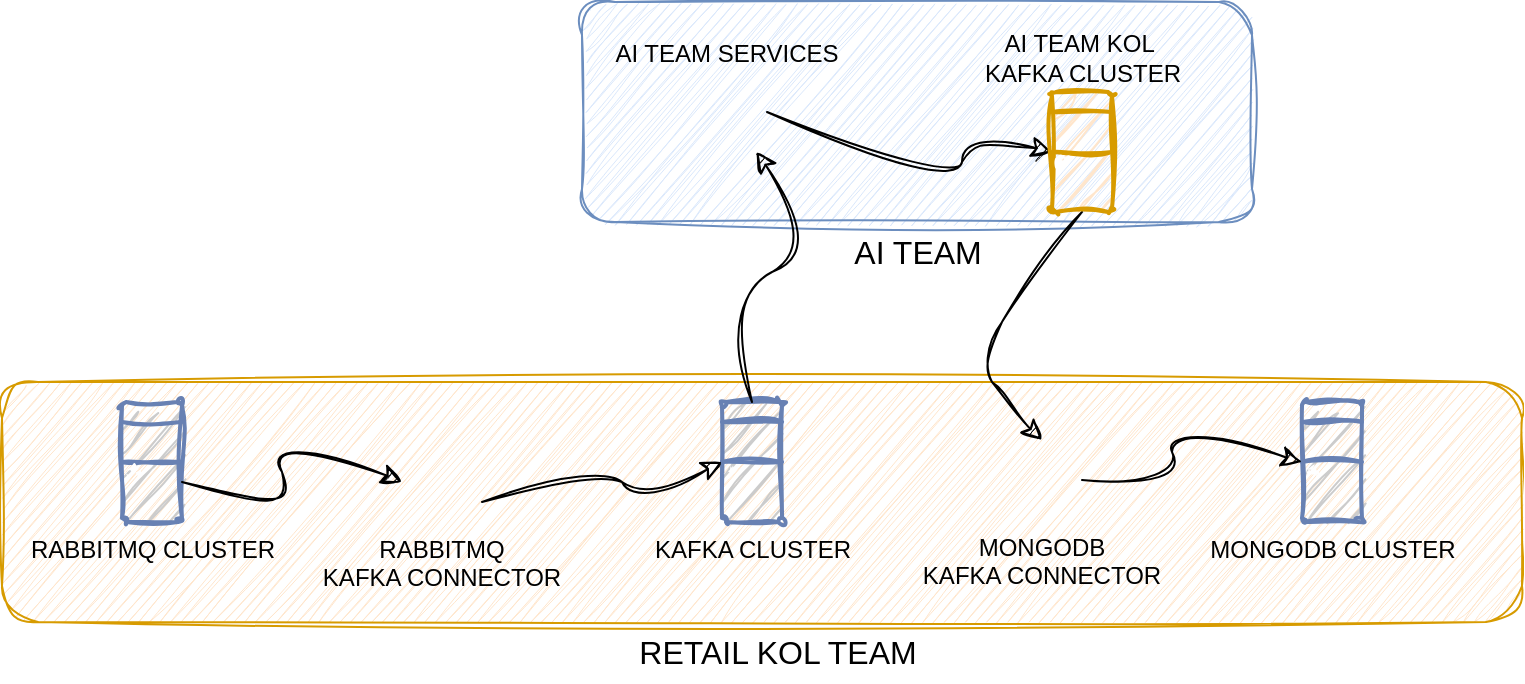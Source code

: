 <mxfile version="24.6.3" type="github">
  <diagram name="Page-1" id="-PSTgXRz7ioFzBB_JOEB">
    <mxGraphModel dx="1426" dy="743" grid="1" gridSize="10" guides="1" tooltips="1" connect="1" arrows="1" fold="1" page="1" pageScale="1" pageWidth="850" pageHeight="1100" math="0" shadow="0">
      <root>
        <mxCell id="0" />
        <mxCell id="1" parent="0" />
        <mxCell id="vBcXL-dUxrGTUH1OkSgW-40" value="" style="rounded=1;whiteSpace=wrap;html=1;fillColor=#dae8fc;strokeColor=#6c8ebf;sketch=1;curveFitting=1;jiggle=2;" vertex="1" parent="1">
          <mxGeometry x="290" y="80" width="335" height="110" as="geometry" />
        </mxCell>
        <mxCell id="vBcXL-dUxrGTUH1OkSgW-39" value="" style="rounded=1;whiteSpace=wrap;html=1;fillColor=#ffe6cc;strokeColor=#d79b00;sketch=1;curveFitting=1;jiggle=2;" vertex="1" parent="1">
          <mxGeometry y="270" width="760" height="120" as="geometry" />
        </mxCell>
        <mxCell id="vBcXL-dUxrGTUH1OkSgW-12" value="" style="group;sketch=1;curveFitting=1;jiggle=2;" vertex="1" connectable="0" parent="1">
          <mxGeometry x="360" y="280" width="55" height="60" as="geometry" />
        </mxCell>
        <mxCell id="vBcXL-dUxrGTUH1OkSgW-11" value="&lt;div&gt;&lt;font color=&quot;#000000&quot;&gt;KAFKA CLUSTER&lt;/font&gt;&lt;/div&gt;" style="fontColor=#0066CC;verticalAlign=top;verticalLabelPosition=bottom;labelPosition=center;align=center;html=1;outlineConnect=0;fillColor=#CCCCCC;strokeColor=#6881B3;gradientColor=none;gradientDirection=north;strokeWidth=2;shape=mxgraph.networks.desktop_pc;sketch=1;curveFitting=1;jiggle=2;" vertex="1" parent="vBcXL-dUxrGTUH1OkSgW-12">
          <mxGeometry width="30" height="60" as="geometry" />
        </mxCell>
        <mxCell id="vBcXL-dUxrGTUH1OkSgW-9" value="" style="shape=image;verticalLabelPosition=bottom;labelBackgroundColor=default;verticalAlign=top;aspect=fixed;imageAspect=0;image=https://upload.wikimedia.org/wikipedia/commons/thumb/0/0a/Apache_kafka-icon.svg/1200px-Apache_kafka-icon.svg.png;sketch=1;curveFitting=1;jiggle=2;" vertex="1" parent="vBcXL-dUxrGTUH1OkSgW-12">
          <mxGeometry x="25" y="30" width="30" height="30" as="geometry" />
        </mxCell>
        <mxCell id="vBcXL-dUxrGTUH1OkSgW-16" value="MONGODB&#xa;KAFKA CONNECTOR" style="shape=image;verticalLabelPosition=bottom;labelBackgroundColor=none;verticalAlign=top;aspect=fixed;imageAspect=0;image=https://cdn-icons-png.freepik.com/512/8596/8596275.png;sketch=1;curveFitting=1;jiggle=2;" vertex="1" parent="1">
          <mxGeometry x="500" y="299" width="40" height="40" as="geometry" />
        </mxCell>
        <mxCell id="vBcXL-dUxrGTUH1OkSgW-17" value="RABBITMQ&#xa;KAFKA CONNECTOR" style="shape=image;verticalLabelPosition=bottom;labelBackgroundColor=none;verticalAlign=top;aspect=fixed;imageAspect=0;image=https://cdn-icons-png.freepik.com/512/8596/8596275.png;sketch=1;curveFitting=1;jiggle=2;" vertex="1" parent="1">
          <mxGeometry x="200" y="300" width="40" height="40" as="geometry" />
        </mxCell>
        <mxCell id="vBcXL-dUxrGTUH1OkSgW-25" value="" style="group;sketch=1;curveFitting=1;jiggle=2;" vertex="1" connectable="0" parent="1">
          <mxGeometry x="650" y="280" width="48.75" height="61" as="geometry" />
        </mxCell>
        <mxCell id="vBcXL-dUxrGTUH1OkSgW-23" value="&lt;div&gt;&lt;font color=&quot;#000000&quot;&gt;MONGODB CLUSTER&lt;/font&gt;&lt;/div&gt;" style="fontColor=#0066CC;verticalAlign=top;verticalLabelPosition=bottom;labelPosition=center;align=center;html=1;outlineConnect=0;fillColor=#CCCCCC;strokeColor=#6881B3;gradientColor=none;gradientDirection=north;strokeWidth=2;shape=mxgraph.networks.desktop_pc;container=0;sketch=1;curveFitting=1;jiggle=2;" vertex="1" parent="vBcXL-dUxrGTUH1OkSgW-25">
          <mxGeometry width="30" height="60" as="geometry" />
        </mxCell>
        <mxCell id="vBcXL-dUxrGTUH1OkSgW-21" value="" style="shape=image;verticalLabelPosition=bottom;labelBackgroundColor=default;verticalAlign=top;aspect=fixed;imageAspect=0;image=https://cdn.worldvectorlogo.com/logos/mongodb-icon-1.svg;clipPath=inset(10.33% 33.33% 4.33% 26.67%);container=0;sketch=1;curveFitting=1;jiggle=2;" vertex="1" parent="vBcXL-dUxrGTUH1OkSgW-25">
          <mxGeometry x="30" y="21" width="18.75" height="40" as="geometry" />
        </mxCell>
        <mxCell id="vBcXL-dUxrGTUH1OkSgW-26" value="" style="group;sketch=1;curveFitting=1;jiggle=2;" vertex="1" connectable="0" parent="1">
          <mxGeometry x="60" y="280" width="48.9" height="60" as="geometry" />
        </mxCell>
        <mxCell id="vBcXL-dUxrGTUH1OkSgW-1" value="" style="shape=image;verticalLabelPosition=bottom;labelBackgroundColor=default;verticalAlign=top;aspect=fixed;imageAspect=0;image=https://static-00.iconduck.com/assets.00/rabbitmq-icon-1936x2048-zlik4nni.png;sketch=1;curveFitting=1;jiggle=2;" vertex="1" parent="vBcXL-dUxrGTUH1OkSgW-26">
          <mxGeometry x="30" y="40" width="18.9" height="20" as="geometry" />
        </mxCell>
        <mxCell id="vBcXL-dUxrGTUH1OkSgW-13" value="&lt;div&gt;&lt;font color=&quot;#000000&quot;&gt;RABBITMQ CLUSTER&lt;/font&gt;&lt;/div&gt;" style="fontColor=#0066CC;verticalAlign=top;verticalLabelPosition=bottom;labelPosition=center;align=center;html=1;outlineConnect=0;fillColor=#CCCCCC;strokeColor=#6881B3;gradientColor=none;gradientDirection=north;strokeWidth=2;shape=mxgraph.networks.desktop_pc;sketch=1;curveFitting=1;jiggle=2;" vertex="1" parent="vBcXL-dUxrGTUH1OkSgW-26">
          <mxGeometry width="30" height="60" as="geometry" />
        </mxCell>
        <mxCell id="vBcXL-dUxrGTUH1OkSgW-27" value="" style="curved=1;endArrow=classic;html=1;rounded=0;fontSize=12;startSize=8;endSize=8;entryX=0;entryY=0.5;entryDx=0;entryDy=0;sketch=1;curveFitting=1;jiggle=2;" edge="1" parent="1" target="vBcXL-dUxrGTUH1OkSgW-17">
          <mxGeometry width="50" height="50" relative="1" as="geometry">
            <mxPoint x="90" y="320" as="sourcePoint" />
            <mxPoint x="220" y="280" as="targetPoint" />
            <Array as="points">
              <mxPoint x="150" y="340" />
              <mxPoint x="130" y="290" />
            </Array>
          </mxGeometry>
        </mxCell>
        <mxCell id="vBcXL-dUxrGTUH1OkSgW-30" value="AI TEAM SERVICES" style="shape=image;verticalLabelPosition=top;labelBackgroundColor=none;verticalAlign=bottom;aspect=fixed;imageAspect=0;image=https://cdn-icons-png.flaticon.com/512/10061/10061838.png;labelPosition=center;align=center;sketch=1;curveFitting=1;jiggle=2;" vertex="1" parent="1">
          <mxGeometry x="342.5" y="115" width="40" height="40" as="geometry" />
        </mxCell>
        <mxCell id="vBcXL-dUxrGTUH1OkSgW-31" value="" style="curved=1;endArrow=classic;html=1;rounded=0;fontSize=12;startSize=8;endSize=8;exitX=1;exitY=0.75;exitDx=0;exitDy=0;entryX=0;entryY=0.5;entryDx=0;entryDy=0;entryPerimeter=0;sketch=1;curveFitting=1;jiggle=2;" edge="1" parent="1" source="vBcXL-dUxrGTUH1OkSgW-17" target="vBcXL-dUxrGTUH1OkSgW-11">
          <mxGeometry width="50" height="50" relative="1" as="geometry">
            <mxPoint x="320" y="340" as="sourcePoint" />
            <mxPoint x="370" y="290" as="targetPoint" />
            <Array as="points">
              <mxPoint x="300" y="310" />
              <mxPoint x="320" y="330" />
            </Array>
          </mxGeometry>
        </mxCell>
        <mxCell id="vBcXL-dUxrGTUH1OkSgW-32" value="" style="curved=1;endArrow=classic;html=1;rounded=0;fontSize=12;startSize=8;endSize=8;exitX=0.5;exitY=0;exitDx=0;exitDy=0;exitPerimeter=0;sketch=1;curveFitting=1;jiggle=2;" edge="1" parent="1" source="vBcXL-dUxrGTUH1OkSgW-11" target="vBcXL-dUxrGTUH1OkSgW-30">
          <mxGeometry width="50" height="50" relative="1" as="geometry">
            <mxPoint x="410" y="250" as="sourcePoint" />
            <mxPoint x="460" y="200" as="targetPoint" />
            <Array as="points">
              <mxPoint x="360" y="230" />
              <mxPoint x="410" y="200" />
            </Array>
          </mxGeometry>
        </mxCell>
        <mxCell id="vBcXL-dUxrGTUH1OkSgW-33" value="" style="curved=1;endArrow=classic;html=1;rounded=0;fontSize=12;startSize=8;endSize=8;exitX=1;exitY=0.5;exitDx=0;exitDy=0;entryX=0;entryY=0.5;entryDx=0;entryDy=0;entryPerimeter=0;sketch=1;curveFitting=1;jiggle=2;" edge="1" parent="1" source="vBcXL-dUxrGTUH1OkSgW-30" target="vBcXL-dUxrGTUH1OkSgW-19">
          <mxGeometry width="50" height="50" relative="1" as="geometry">
            <mxPoint x="485" y="195" as="sourcePoint" />
            <mxPoint x="535" y="145" as="targetPoint" />
            <Array as="points">
              <mxPoint x="475" y="175" />
              <mxPoint x="485" y="145" />
            </Array>
          </mxGeometry>
        </mxCell>
        <mxCell id="vBcXL-dUxrGTUH1OkSgW-34" value="" style="curved=1;endArrow=classic;html=1;rounded=0;fontSize=12;startSize=8;endSize=8;entryX=0.5;entryY=0;entryDx=0;entryDy=0;exitX=0.5;exitY=1;exitDx=0;exitDy=0;exitPerimeter=0;sketch=1;curveFitting=1;jiggle=2;" edge="1" parent="1" source="vBcXL-dUxrGTUH1OkSgW-19" target="vBcXL-dUxrGTUH1OkSgW-16">
          <mxGeometry width="50" height="50" relative="1" as="geometry">
            <mxPoint x="470" y="270" as="sourcePoint" />
            <mxPoint x="520" y="220" as="targetPoint" />
            <Array as="points">
              <mxPoint x="510" y="220" />
              <mxPoint x="490" y="260" />
              <mxPoint x="500" y="280" />
            </Array>
          </mxGeometry>
        </mxCell>
        <mxCell id="vBcXL-dUxrGTUH1OkSgW-35" value="" style="group;sketch=1;curveFitting=1;jiggle=2;" vertex="1" connectable="0" parent="1">
          <mxGeometry x="525" y="125" width="55" height="60" as="geometry" />
        </mxCell>
        <mxCell id="vBcXL-dUxrGTUH1OkSgW-19" value="&lt;font color=&quot;#000000&quot;&gt;AI TEAM KOL&amp;nbsp;&lt;/font&gt;&lt;div&gt;&lt;font color=&quot;#000000&quot;&gt;KAFKA CLUSTER&lt;/font&gt;&lt;/div&gt;" style="verticalAlign=bottom;verticalLabelPosition=top;labelPosition=center;align=center;html=1;outlineConnect=0;fillColor=#ffe6cc;strokeColor=#d79b00;gradientDirection=north;strokeWidth=2;shape=mxgraph.networks.desktop_pc;container=0;sketch=1;curveFitting=1;jiggle=2;" vertex="1" parent="vBcXL-dUxrGTUH1OkSgW-35">
          <mxGeometry width="30" height="60" as="geometry" />
        </mxCell>
        <mxCell id="vBcXL-dUxrGTUH1OkSgW-20" value="" style="shape=image;verticalLabelPosition=bottom;labelBackgroundColor=default;verticalAlign=top;aspect=fixed;imageAspect=0;image=https://upload.wikimedia.org/wikipedia/commons/thumb/0/0a/Apache_kafka-icon.svg/1200px-Apache_kafka-icon.svg.png;container=0;sketch=1;curveFitting=1;jiggle=2;" vertex="1" parent="vBcXL-dUxrGTUH1OkSgW-35">
          <mxGeometry x="25" y="30" width="30" height="30" as="geometry" />
        </mxCell>
        <mxCell id="vBcXL-dUxrGTUH1OkSgW-38" value="" style="curved=1;endArrow=classic;html=1;rounded=0;fontSize=12;startSize=8;endSize=8;exitX=1;exitY=0.5;exitDx=0;exitDy=0;entryX=0;entryY=0.5;entryDx=0;entryDy=0;entryPerimeter=0;sketch=1;curveFitting=1;jiggle=2;" edge="1" parent="1" source="vBcXL-dUxrGTUH1OkSgW-16" target="vBcXL-dUxrGTUH1OkSgW-23">
          <mxGeometry width="50" height="50" relative="1" as="geometry">
            <mxPoint x="570" y="320" as="sourcePoint" />
            <mxPoint x="620" y="270" as="targetPoint" />
            <Array as="points">
              <mxPoint x="590" y="320" />
              <mxPoint x="580" y="290" />
            </Array>
          </mxGeometry>
        </mxCell>
        <mxCell id="vBcXL-dUxrGTUH1OkSgW-43" value="AI TEAM" style="text;html=1;align=center;verticalAlign=middle;whiteSpace=wrap;rounded=0;fontSize=16;sketch=1;curveFitting=1;jiggle=2;" vertex="1" parent="1">
          <mxGeometry x="412.5" y="190" width="90" height="30" as="geometry" />
        </mxCell>
        <mxCell id="vBcXL-dUxrGTUH1OkSgW-44" value="RETAIL KOL TEAM" style="text;html=1;align=center;verticalAlign=middle;whiteSpace=wrap;rounded=0;fontSize=16;sketch=1;curveFitting=1;jiggle=2;" vertex="1" parent="1">
          <mxGeometry x="292.5" y="390" width="190" height="30" as="geometry" />
        </mxCell>
      </root>
    </mxGraphModel>
  </diagram>
</mxfile>
